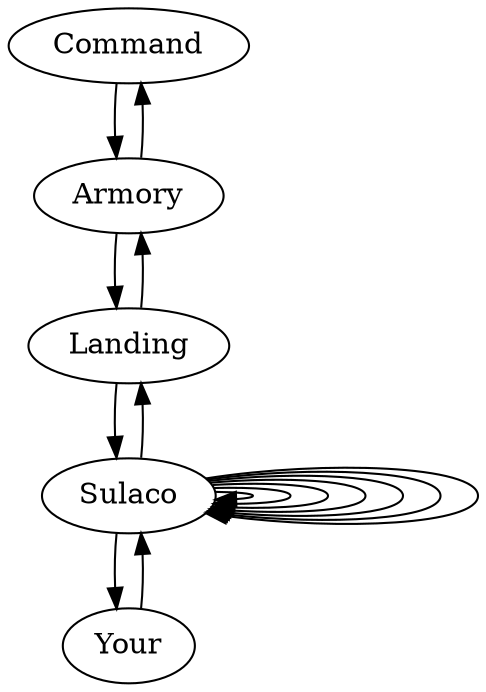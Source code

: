 digraph map {
	Command -> Armory
	Armory -> Command
	Armory -> Landing
	Landing -> Armory
	Landing -> Sulaco
	Sulaco -> Landing
	Sulaco -> Sulaco
	Sulaco -> Sulaco
	Sulaco -> Sulaco
	Sulaco -> Sulaco
	Sulaco -> Sulaco
	Sulaco -> Your
	Your -> Sulaco
	Sulaco -> Sulaco
	Sulaco -> Sulaco
}
